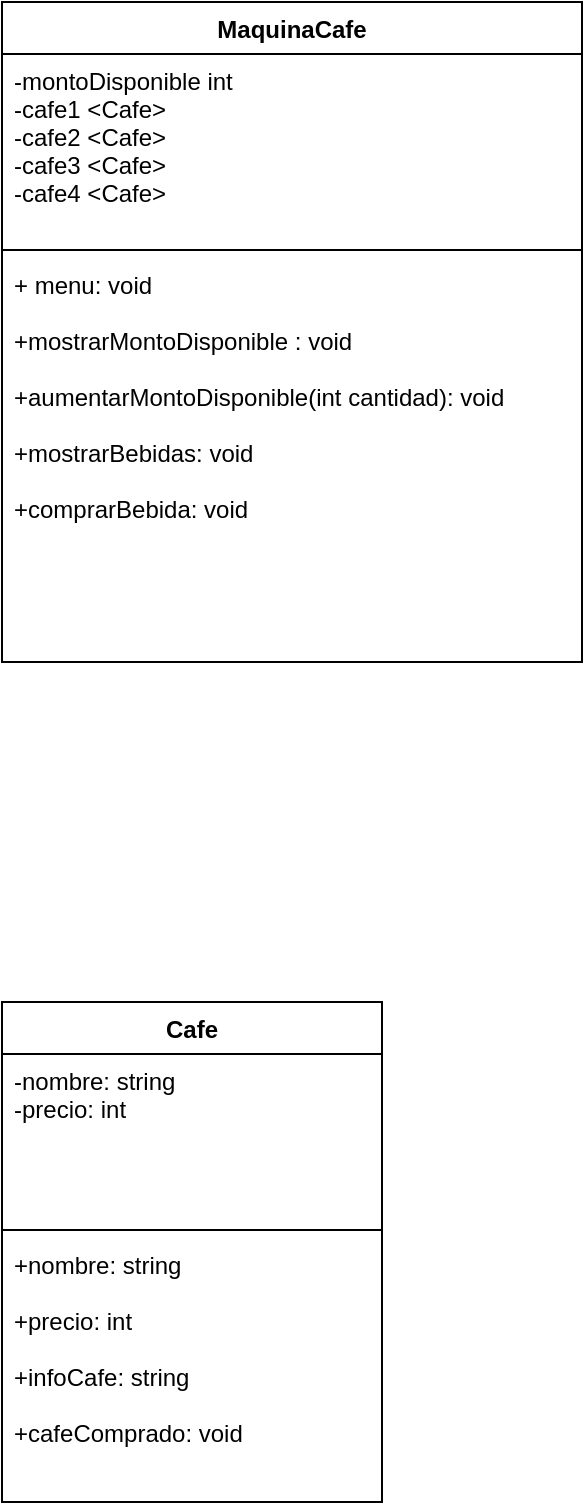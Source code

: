 <mxfile version="16.6.1" type="device"><diagram id="GJjr0cyIufokmPKdALMi" name="Page-1"><mxGraphModel dx="782" dy="434" grid="1" gridSize="10" guides="1" tooltips="1" connect="1" arrows="1" fold="1" page="1" pageScale="1" pageWidth="850" pageHeight="1100" math="0" shadow="0"><root><mxCell id="0"/><mxCell id="1" parent="0"/><mxCell id="X3etpa9kJDWVEcefnOML-1" value="MaquinaCafe" style="swimlane;fontStyle=1;align=center;verticalAlign=top;childLayout=stackLayout;horizontal=1;startSize=26;horizontalStack=0;resizeParent=1;resizeParentMax=0;resizeLast=0;collapsible=1;marginBottom=0;" vertex="1" parent="1"><mxGeometry x="340" y="360" width="290" height="330" as="geometry"/></mxCell><mxCell id="X3etpa9kJDWVEcefnOML-2" value="-montoDisponible int&#10;-cafe1 &lt;Cafe&gt;&#10;-cafe2 &lt;Cafe&gt;&#10;-cafe3 &lt;Cafe&gt;&#10;-cafe4 &lt;Cafe&gt;&#10;" style="text;strokeColor=none;fillColor=none;align=left;verticalAlign=top;spacingLeft=4;spacingRight=4;overflow=hidden;rotatable=0;points=[[0,0.5],[1,0.5]];portConstraint=eastwest;" vertex="1" parent="X3etpa9kJDWVEcefnOML-1"><mxGeometry y="26" width="290" height="94" as="geometry"/></mxCell><mxCell id="X3etpa9kJDWVEcefnOML-3" value="" style="line;strokeWidth=1;fillColor=none;align=left;verticalAlign=middle;spacingTop=-1;spacingLeft=3;spacingRight=3;rotatable=0;labelPosition=right;points=[];portConstraint=eastwest;" vertex="1" parent="X3etpa9kJDWVEcefnOML-1"><mxGeometry y="120" width="290" height="8" as="geometry"/></mxCell><mxCell id="X3etpa9kJDWVEcefnOML-4" value="+ menu: void&#10;&#10;+mostrarMontoDisponible : void&#10;&#10;+aumentarMontoDisponible(int cantidad): void&#10;&#10;+mostrarBebidas: void&#10;&#10;+comprarBebida: void" style="text;strokeColor=none;fillColor=none;align=left;verticalAlign=top;spacingLeft=4;spacingRight=4;overflow=hidden;rotatable=0;points=[[0,0.5],[1,0.5]];portConstraint=eastwest;" vertex="1" parent="X3etpa9kJDWVEcefnOML-1"><mxGeometry y="128" width="290" height="202" as="geometry"/></mxCell><mxCell id="X3etpa9kJDWVEcefnOML-6" value="Cafe" style="swimlane;fontStyle=1;align=center;verticalAlign=top;childLayout=stackLayout;horizontal=1;startSize=26;horizontalStack=0;resizeParent=1;resizeParentMax=0;resizeLast=0;collapsible=1;marginBottom=0;" vertex="1" parent="1"><mxGeometry x="340" y="860" width="190" height="250" as="geometry"/></mxCell><mxCell id="X3etpa9kJDWVEcefnOML-7" value="-nombre: string&#10;-precio: int&#10;&#10;" style="text;strokeColor=none;fillColor=none;align=left;verticalAlign=top;spacingLeft=4;spacingRight=4;overflow=hidden;rotatable=0;points=[[0,0.5],[1,0.5]];portConstraint=eastwest;" vertex="1" parent="X3etpa9kJDWVEcefnOML-6"><mxGeometry y="26" width="190" height="84" as="geometry"/></mxCell><mxCell id="X3etpa9kJDWVEcefnOML-8" value="" style="line;strokeWidth=1;fillColor=none;align=left;verticalAlign=middle;spacingTop=-1;spacingLeft=3;spacingRight=3;rotatable=0;labelPosition=right;points=[];portConstraint=eastwest;" vertex="1" parent="X3etpa9kJDWVEcefnOML-6"><mxGeometry y="110" width="190" height="8" as="geometry"/></mxCell><mxCell id="X3etpa9kJDWVEcefnOML-9" value="+nombre: string&#10;&#10;+precio: int&#10;&#10;+infoCafe: string&#10;&#10;+cafeComprado: void" style="text;strokeColor=none;fillColor=none;align=left;verticalAlign=top;spacingLeft=4;spacingRight=4;overflow=hidden;rotatable=0;points=[[0,0.5],[1,0.5]];portConstraint=eastwest;" vertex="1" parent="X3etpa9kJDWVEcefnOML-6"><mxGeometry y="118" width="190" height="132" as="geometry"/></mxCell></root></mxGraphModel></diagram></mxfile>